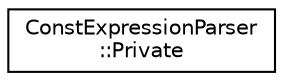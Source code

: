 digraph "Graphical Class Hierarchy"
{
 // LATEX_PDF_SIZE
  edge [fontname="Helvetica",fontsize="10",labelfontname="Helvetica",labelfontsize="10"];
  node [fontname="Helvetica",fontsize="10",shape=record];
  rankdir="LR";
  Node0 [label="ConstExpressionParser\l::Private",height=0.2,width=0.4,color="black", fillcolor="white", style="filled",URL="$structConstExpressionParser_1_1Private.html",tooltip=" "];
}
